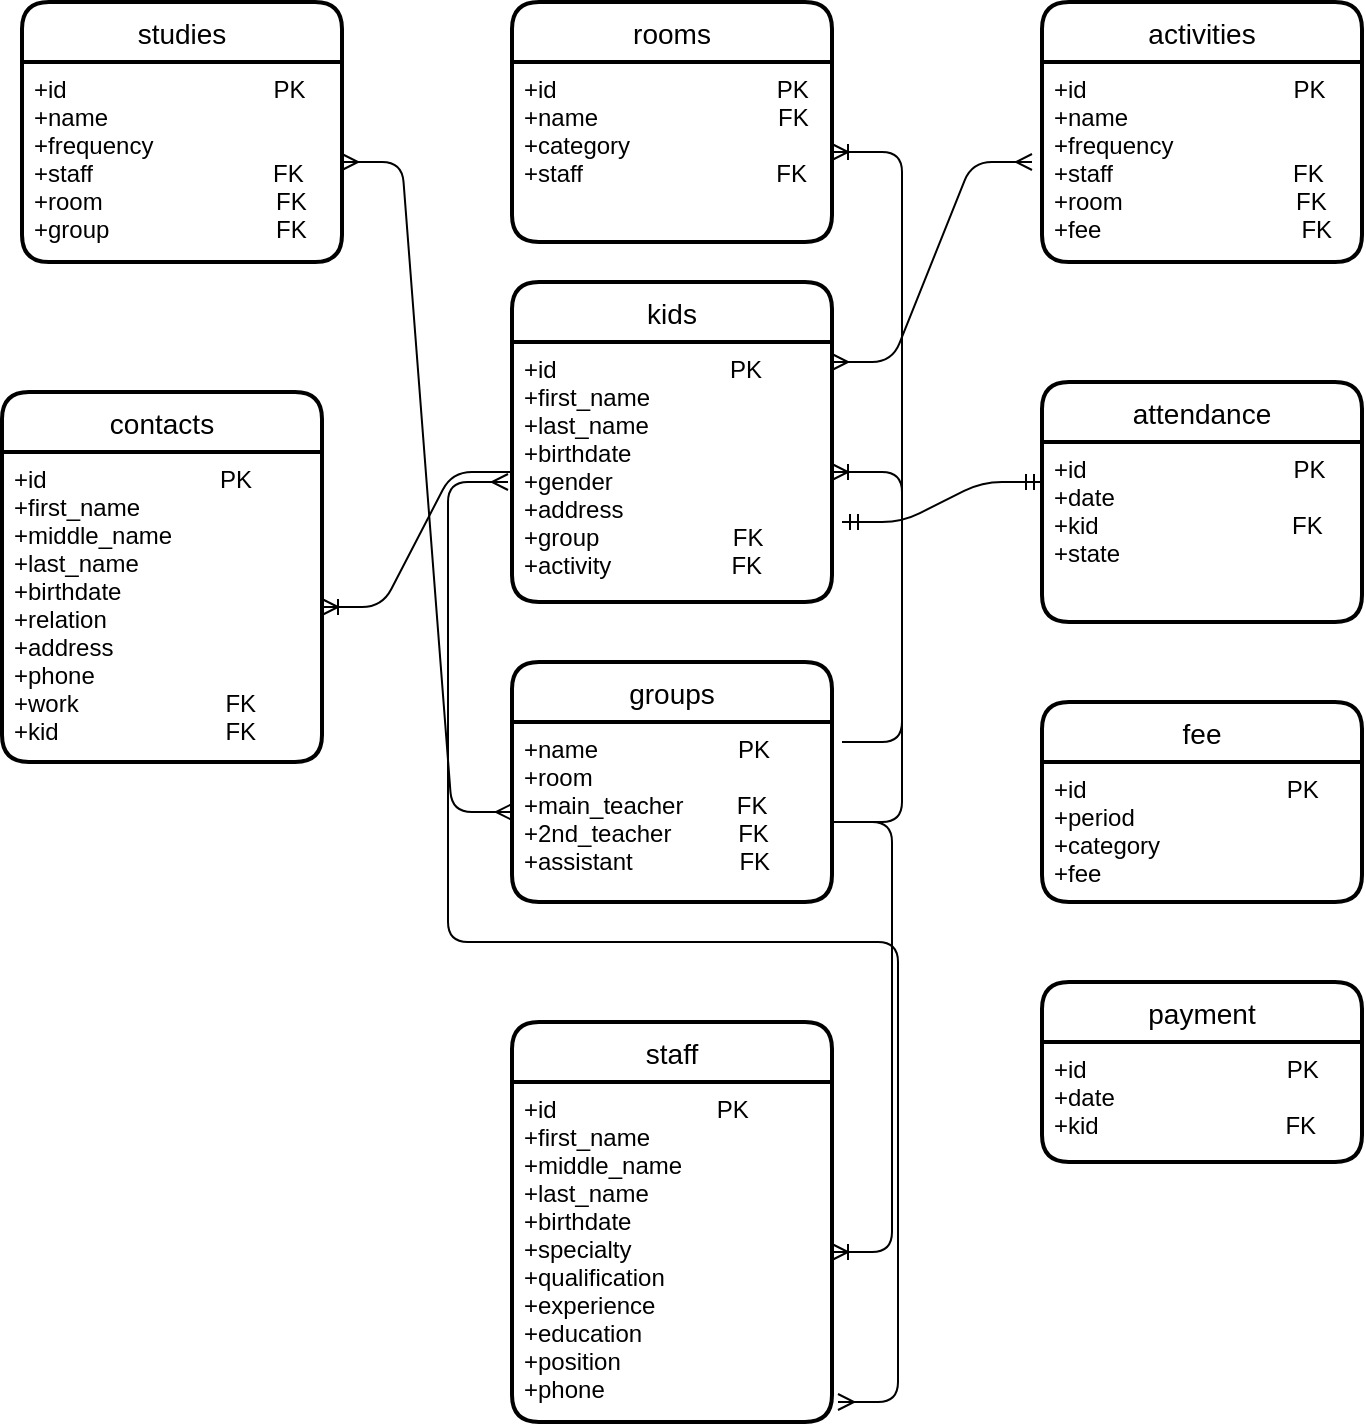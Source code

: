 <mxfile version="13.6.6" type="github">
  <diagram id="R2lEEEUBdFMjLlhIrx00" name="Page-1">
    <mxGraphModel dx="830" dy="2694" grid="1" gridSize="10" guides="1" tooltips="1" connect="1" arrows="1" fold="1" page="1" pageScale="1" pageWidth="850" pageHeight="1100" math="0" shadow="0" extFonts="Permanent Marker^https://fonts.googleapis.com/css?family=Permanent+Marker">
      <root>
        <mxCell id="0" />
        <mxCell id="1" parent="0" />
        <mxCell id="jtmZs7vrfvo6yjPVw2VY-48" value="activities" style="swimlane;childLayout=stackLayout;horizontal=1;startSize=30;horizontalStack=0;rounded=1;fontSize=14;fontStyle=0;strokeWidth=2;resizeParent=0;resizeLast=1;shadow=0;dashed=0;align=center;" parent="1" vertex="1">
          <mxGeometry x="610" y="-1960" width="160" height="130" as="geometry" />
        </mxCell>
        <mxCell id="jtmZs7vrfvo6yjPVw2VY-49" value="+id                               PK&#xa;+name&#xa;+frequency&#xa;+staff                           FK&#xa;+room                          FK&#xa;+fee                              FK" style="align=left;strokeColor=none;fillColor=none;spacingLeft=4;fontSize=12;verticalAlign=top;resizable=0;rotatable=0;part=1;" parent="jtmZs7vrfvo6yjPVw2VY-48" vertex="1">
          <mxGeometry y="30" width="160" height="100" as="geometry" />
        </mxCell>
        <mxCell id="jtmZs7vrfvo6yjPVw2VY-45" value="studies" style="swimlane;childLayout=stackLayout;horizontal=1;startSize=30;horizontalStack=0;rounded=1;fontSize=14;fontStyle=0;strokeWidth=2;resizeParent=0;resizeLast=1;shadow=0;dashed=0;align=center;" parent="1" vertex="1">
          <mxGeometry x="100" y="-1960" width="160" height="130" as="geometry" />
        </mxCell>
        <mxCell id="jtmZs7vrfvo6yjPVw2VY-46" value="+id                               PK&#xa;+name&#xa;+frequency&#xa;+staff                           FK&#xa;+room                          FK&#xa;+group                         FK" style="align=left;strokeColor=none;fillColor=none;spacingLeft=4;fontSize=12;verticalAlign=top;resizable=0;rotatable=0;part=1;" parent="jtmZs7vrfvo6yjPVw2VY-45" vertex="1">
          <mxGeometry y="30" width="160" height="100" as="geometry" />
        </mxCell>
        <mxCell id="jtmZs7vrfvo6yjPVw2VY-50" value="rooms" style="swimlane;childLayout=stackLayout;horizontal=1;startSize=30;horizontalStack=0;rounded=1;fontSize=14;fontStyle=0;strokeWidth=2;resizeParent=0;resizeLast=1;shadow=0;dashed=0;align=center;" parent="1" vertex="1">
          <mxGeometry x="345" y="-1960" width="160" height="120" as="geometry" />
        </mxCell>
        <mxCell id="jtmZs7vrfvo6yjPVw2VY-51" value="+id                                 PK&#xa;+name                           FK&#xa;+category&#xa;+staff                             FK" style="align=left;strokeColor=none;fillColor=none;spacingLeft=4;fontSize=12;verticalAlign=top;resizable=0;rotatable=0;part=1;" parent="jtmZs7vrfvo6yjPVw2VY-50" vertex="1">
          <mxGeometry y="30" width="160" height="90" as="geometry" />
        </mxCell>
        <mxCell id="jtmZs7vrfvo6yjPVw2VY-53" value="attendance" style="swimlane;childLayout=stackLayout;horizontal=1;startSize=30;horizontalStack=0;rounded=1;fontSize=14;fontStyle=0;strokeWidth=2;resizeParent=0;resizeLast=1;shadow=0;dashed=0;align=center;" parent="1" vertex="1">
          <mxGeometry x="610" y="-1770" width="160" height="120" as="geometry" />
        </mxCell>
        <mxCell id="jtmZs7vrfvo6yjPVw2VY-54" value="+id                               PK&#xa;+date&#xa;+kid                             FK&#xa;+state&#xa;" style="align=left;strokeColor=none;fillColor=none;spacingLeft=4;fontSize=12;verticalAlign=top;resizable=0;rotatable=0;part=1;" parent="jtmZs7vrfvo6yjPVw2VY-53" vertex="1">
          <mxGeometry y="30" width="160" height="90" as="geometry" />
        </mxCell>
        <mxCell id="jtmZs7vrfvo6yjPVw2VY-55" value="fee" style="swimlane;childLayout=stackLayout;horizontal=1;startSize=30;horizontalStack=0;rounded=1;fontSize=14;fontStyle=0;strokeWidth=2;resizeParent=0;resizeLast=1;shadow=0;dashed=0;align=center;" parent="1" vertex="1">
          <mxGeometry x="610" y="-1610" width="160" height="100" as="geometry" />
        </mxCell>
        <mxCell id="jtmZs7vrfvo6yjPVw2VY-56" value="+id                              PK&#xa;+period&#xa;+category                  &#xa;+fee" style="align=left;strokeColor=none;fillColor=none;spacingLeft=4;fontSize=12;verticalAlign=top;resizable=0;rotatable=0;part=1;" parent="jtmZs7vrfvo6yjPVw2VY-55" vertex="1">
          <mxGeometry y="30" width="160" height="70" as="geometry" />
        </mxCell>
        <mxCell id="jtmZs7vrfvo6yjPVw2VY-57" value="contacts" style="swimlane;childLayout=stackLayout;horizontal=1;startSize=30;horizontalStack=0;rounded=1;fontSize=14;fontStyle=0;strokeWidth=2;resizeParent=0;resizeLast=1;shadow=0;dashed=0;align=center;" parent="1" vertex="1">
          <mxGeometry x="90" y="-1765" width="160" height="185" as="geometry" />
        </mxCell>
        <mxCell id="jtmZs7vrfvo6yjPVw2VY-58" value="+id                          PK&#xa;+first_name&#xa;+middle_name&#xa;+last_name&#xa;+birthdate&#xa;+relation&#xa;+address&#xa;+phone&#xa;+work                      FK&#xa;+kid                         FK" style="align=left;strokeColor=none;fillColor=none;spacingLeft=4;fontSize=12;verticalAlign=top;resizable=0;rotatable=0;part=1;" parent="jtmZs7vrfvo6yjPVw2VY-57" vertex="1">
          <mxGeometry y="30" width="160" height="155" as="geometry" />
        </mxCell>
        <mxCell id="jtmZs7vrfvo6yjPVw2VY-65" value="" style="edgeStyle=entityRelationEdgeStyle;fontSize=12;html=1;endArrow=ERoneToMany;" parent="1" target="jtmZs7vrfvo6yjPVw2VY-51" edge="1">
          <mxGeometry width="100" height="100" relative="1" as="geometry">
            <mxPoint x="510" y="-1550" as="sourcePoint" />
            <mxPoint x="610" y="-1650" as="targetPoint" />
          </mxGeometry>
        </mxCell>
        <mxCell id="jtmZs7vrfvo6yjPVw2VY-75" value="" style="edgeStyle=entityRelationEdgeStyle;fontSize=12;html=1;endArrow=ERoneToMany;" parent="1" target="jtmZs7vrfvo6yjPVw2VY-2" edge="1">
          <mxGeometry width="100" height="100" relative="1" as="geometry">
            <mxPoint x="510" y="-1590" as="sourcePoint" />
            <mxPoint x="590" y="-1679" as="targetPoint" />
          </mxGeometry>
        </mxCell>
        <mxCell id="jtmZs7vrfvo6yjPVw2VY-76" value="" style="edgeStyle=entityRelationEdgeStyle;fontSize=12;html=1;endArrow=ERmany;startArrow=ERmany;jumpStyle=none;" parent="1" edge="1">
          <mxGeometry width="100" height="100" relative="1" as="geometry">
            <mxPoint x="508" y="-1260" as="sourcePoint" />
            <mxPoint x="343" y="-1720" as="targetPoint" />
          </mxGeometry>
        </mxCell>
        <mxCell id="jtmZs7vrfvo6yjPVw2VY-80" value="payment" style="swimlane;childLayout=stackLayout;horizontal=1;startSize=30;horizontalStack=0;rounded=1;fontSize=14;fontStyle=0;strokeWidth=2;resizeParent=0;resizeLast=1;shadow=0;dashed=0;align=center;" parent="1" vertex="1">
          <mxGeometry x="610" y="-1470" width="160" height="90" as="geometry" />
        </mxCell>
        <mxCell id="jtmZs7vrfvo6yjPVw2VY-81" value="+id                              PK&#xa;+date&#xa;+kid                            FK&#xa;" style="align=left;strokeColor=none;fillColor=none;spacingLeft=4;fontSize=12;verticalAlign=top;resizable=0;rotatable=0;part=1;" parent="jtmZs7vrfvo6yjPVw2VY-80" vertex="1">
          <mxGeometry y="30" width="160" height="60" as="geometry" />
        </mxCell>
        <mxCell id="jtmZs7vrfvo6yjPVw2VY-1" value="kids" style="swimlane;childLayout=stackLayout;horizontal=1;startSize=30;horizontalStack=0;rounded=1;fontSize=14;fontStyle=0;strokeWidth=2;resizeParent=0;resizeLast=1;shadow=0;dashed=0;align=center;" parent="1" vertex="1">
          <mxGeometry x="345" y="-1820" width="160" height="160" as="geometry" />
        </mxCell>
        <mxCell id="jtmZs7vrfvo6yjPVw2VY-2" value="+id                          PK&#xa;+first_name&#xa;+last_name&#xa;+birthdate&#xa;+gender&#xa;+address&#xa;+group                    FK&#xa;+activity                  FK" style="align=left;strokeColor=none;fillColor=none;spacingLeft=4;fontSize=12;verticalAlign=top;resizable=0;rotatable=0;part=1;" parent="jtmZs7vrfvo6yjPVw2VY-1" vertex="1">
          <mxGeometry y="30" width="160" height="130" as="geometry" />
        </mxCell>
        <mxCell id="jtmZs7vrfvo6yjPVw2VY-63" value="groups" style="swimlane;childLayout=stackLayout;horizontal=1;startSize=30;horizontalStack=0;rounded=1;fontSize=14;fontStyle=0;strokeWidth=2;resizeParent=0;resizeLast=1;shadow=0;dashed=0;align=center;" parent="1" vertex="1">
          <mxGeometry x="345" y="-1630" width="160" height="120" as="geometry" />
        </mxCell>
        <mxCell id="jtmZs7vrfvo6yjPVw2VY-64" value="+name                     PK&#xa;+room&#xa;+main_teacher        FK&#xa;+2nd_teacher          FK&#xa;+assistant                FK" style="align=left;strokeColor=none;fillColor=none;spacingLeft=4;fontSize=12;verticalAlign=top;resizable=0;rotatable=0;part=1;" parent="jtmZs7vrfvo6yjPVw2VY-63" vertex="1">
          <mxGeometry y="30" width="160" height="90" as="geometry" />
        </mxCell>
        <mxCell id="jtmZs7vrfvo6yjPVw2VY-72" value="" style="edgeStyle=entityRelationEdgeStyle;fontSize=12;html=1;endArrow=ERoneToMany;" parent="jtmZs7vrfvo6yjPVw2VY-63" target="jtmZs7vrfvo6yjPVw2VY-31" edge="1">
          <mxGeometry width="100" height="100" relative="1" as="geometry">
            <mxPoint x="160" y="80" as="sourcePoint" />
            <mxPoint x="260" y="-20" as="targetPoint" />
          </mxGeometry>
        </mxCell>
        <mxCell id="jtmZs7vrfvo6yjPVw2VY-30" value="staff" style="swimlane;childLayout=stackLayout;horizontal=1;startSize=30;horizontalStack=0;rounded=1;fontSize=14;fontStyle=0;strokeWidth=2;resizeParent=0;resizeLast=1;shadow=0;dashed=0;align=center;" parent="1" vertex="1">
          <mxGeometry x="345" y="-1450" width="160" height="200" as="geometry" />
        </mxCell>
        <mxCell id="jtmZs7vrfvo6yjPVw2VY-31" value="+id                        PK&#xa;+first_name&#xa;+middle_name&#xa;+last_name&#xa;+birthdate&#xa;+specialty&#xa;+qualification&#xa;+experience&#xa;+education&#xa;+position&#xa;+phone" style="align=left;strokeColor=none;fillColor=none;spacingLeft=4;fontSize=12;verticalAlign=top;resizable=0;rotatable=0;part=1;" parent="jtmZs7vrfvo6yjPVw2VY-30" vertex="1">
          <mxGeometry y="30" width="160" height="170" as="geometry" />
        </mxCell>
        <mxCell id="jtmZs7vrfvo6yjPVw2VY-85" value="" style="edgeStyle=entityRelationEdgeStyle;fontSize=12;html=1;endArrow=ERmany;startArrow=ERmany;" parent="1" source="jtmZs7vrfvo6yjPVw2VY-64" target="jtmZs7vrfvo6yjPVw2VY-46" edge="1">
          <mxGeometry width="100" height="100" relative="1" as="geometry">
            <mxPoint x="360" y="-1730" as="sourcePoint" />
            <mxPoint x="460" y="-1830" as="targetPoint" />
          </mxGeometry>
        </mxCell>
        <mxCell id="54aEL65558y0Twl9wDXi-2" value="" style="edgeStyle=entityRelationEdgeStyle;fontSize=12;html=1;endArrow=ERmany;startArrow=ERmany;" edge="1" parent="1">
          <mxGeometry width="100" height="100" relative="1" as="geometry">
            <mxPoint x="505" y="-1780" as="sourcePoint" />
            <mxPoint x="605" y="-1880" as="targetPoint" />
          </mxGeometry>
        </mxCell>
        <mxCell id="54aEL65558y0Twl9wDXi-4" value="" style="edgeStyle=entityRelationEdgeStyle;fontSize=12;html=1;endArrow=ERmandOne;startArrow=ERmandOne;" edge="1" parent="1">
          <mxGeometry width="100" height="100" relative="1" as="geometry">
            <mxPoint x="510" y="-1700" as="sourcePoint" />
            <mxPoint x="610" y="-1720" as="targetPoint" />
          </mxGeometry>
        </mxCell>
        <mxCell id="54aEL65558y0Twl9wDXi-5" value="" style="edgeStyle=entityRelationEdgeStyle;fontSize=12;html=1;endArrow=ERoneToMany;" edge="1" parent="1" source="jtmZs7vrfvo6yjPVw2VY-2" target="jtmZs7vrfvo6yjPVw2VY-58">
          <mxGeometry width="100" height="100" relative="1" as="geometry">
            <mxPoint x="380" y="-1590" as="sourcePoint" />
            <mxPoint x="480" y="-1690" as="targetPoint" />
          </mxGeometry>
        </mxCell>
      </root>
    </mxGraphModel>
  </diagram>
</mxfile>
